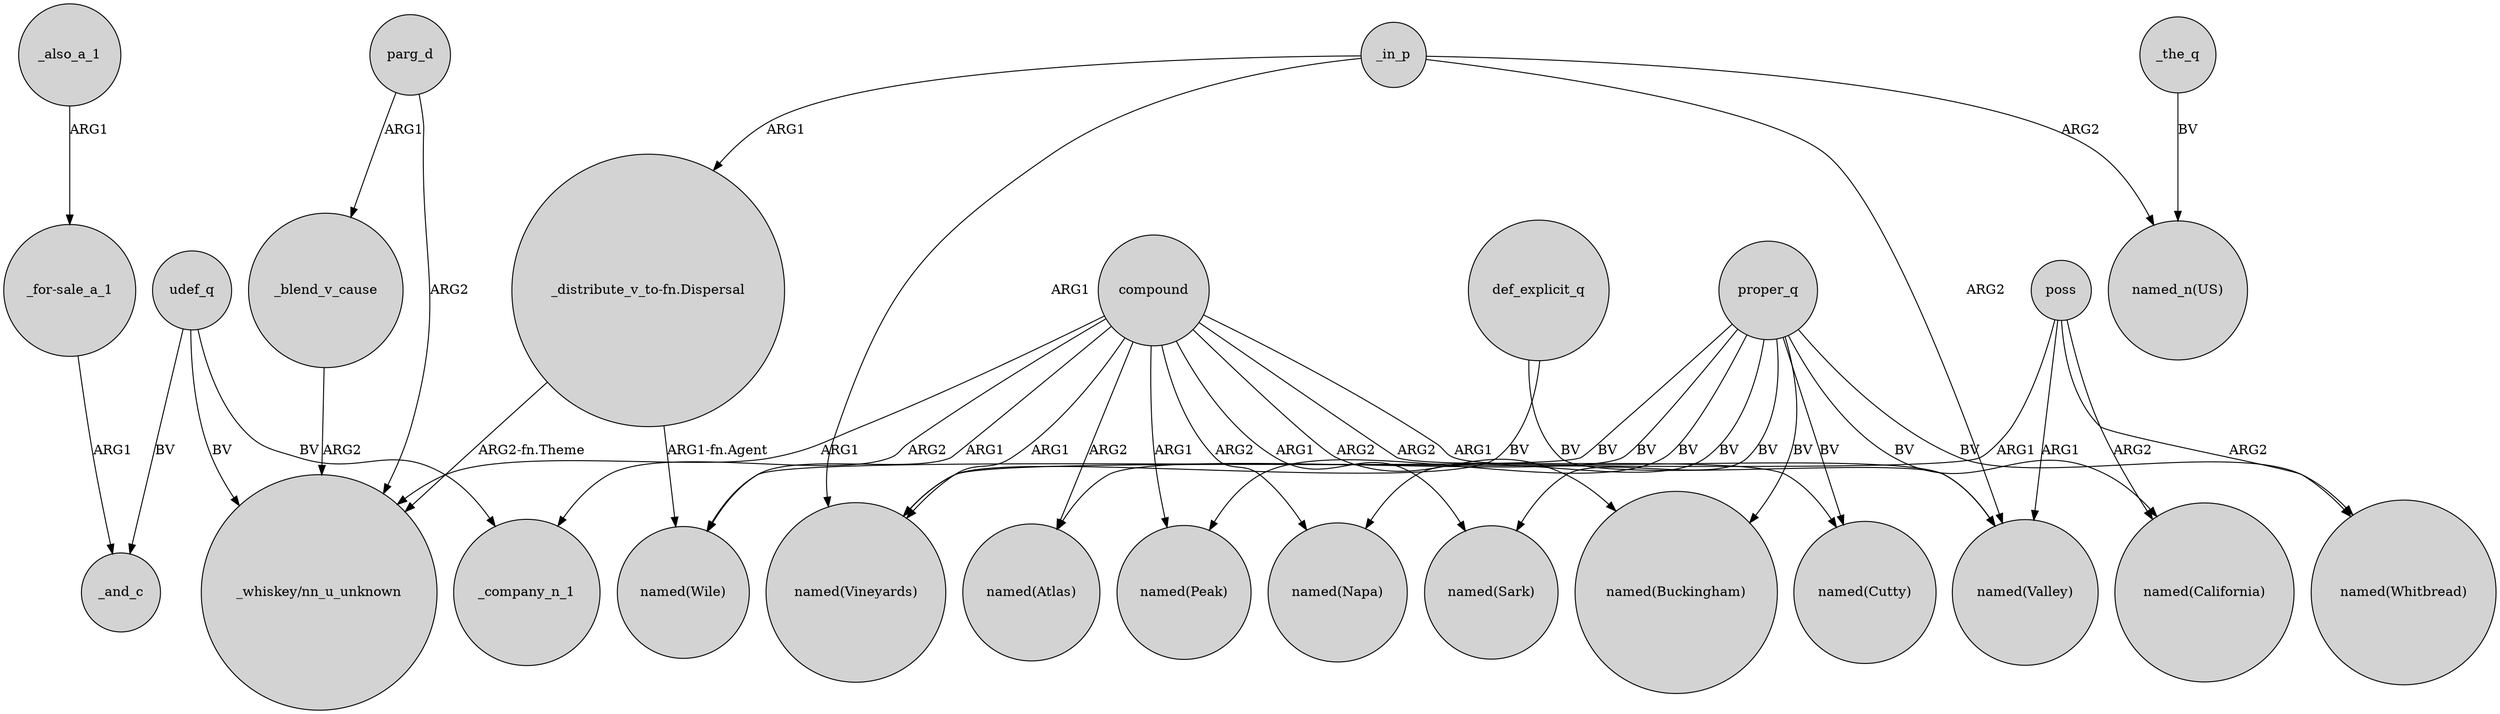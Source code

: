 digraph {
	node [shape=circle style=filled]
	compound -> "named(Sark)" [label=ARG1]
	proper_q -> "named(Wile)" [label=BV]
	poss -> "named(Vineyards)" [label=ARG1]
	_in_p -> "named(Vineyards)" [label=ARG1]
	def_explicit_q -> "named(Valley)" [label=BV]
	poss -> "named(California)" [label=ARG2]
	compound -> _company_n_1 [label=ARG2]
	proper_q -> "named(Atlas)" [label=BV]
	compound -> "named(Wile)" [label=ARG1]
	udef_q -> "_whiskey/nn_u_unknown" [label=BV]
	parg_d -> "_whiskey/nn_u_unknown" [label=ARG2]
	compound -> "named(Napa)" [label=ARG2]
	proper_q -> "named(Napa)" [label=BV]
	proper_q -> "named(California)" [label=BV]
	"_for-sale_a_1" -> _and_c [label=ARG1]
	compound -> "named(Cutty)" [label=ARG2]
	_also_a_1 -> "_for-sale_a_1" [label=ARG1]
	poss -> "named(Valley)" [label=ARG1]
	_in_p -> "named_n(US)" [label=ARG2]
	_the_q -> "named_n(US)" [label=BV]
	"_distribute_v_to-fn.Dispersal" -> "_whiskey/nn_u_unknown" [label="ARG2-fn.Theme"]
	_in_p -> "_distribute_v_to-fn.Dispersal" [label=ARG1]
	poss -> "named(Whitbread)" [label=ARG2]
	proper_q -> "named(Whitbread)" [label=BV]
	compound -> "named(Atlas)" [label=ARG2]
	_blend_v_cause -> "_whiskey/nn_u_unknown" [label=ARG2]
	"_distribute_v_to-fn.Dispersal" -> "named(Wile)" [label="ARG1-fn.Agent"]
	def_explicit_q -> "named(Vineyards)" [label=BV]
	compound -> "named(Valley)" [label=ARG1]
	compound -> "named(Buckingham)" [label=ARG2]
	proper_q -> "named(Peak)" [label=BV]
	_in_p -> "named(Valley)" [label=ARG2]
	parg_d -> _blend_v_cause [label=ARG1]
	proper_q -> "named(Cutty)" [label=BV]
	compound -> "named(Vineyards)" [label=ARG1]
	udef_q -> _and_c [label=BV]
	proper_q -> "named(Buckingham)" [label=BV]
	compound -> "_whiskey/nn_u_unknown" [label=ARG1]
	udef_q -> _company_n_1 [label=BV]
	compound -> "named(Peak)" [label=ARG1]
	proper_q -> "named(Sark)" [label=BV]
}
